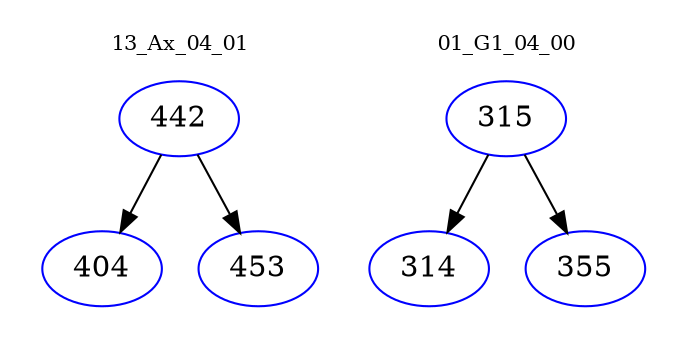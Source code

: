 digraph{
subgraph cluster_0 {
color = white
label = "13_Ax_04_01";
fontsize=10;
T0_442 [label="442", color="blue"]
T0_442 -> T0_404 [color="black"]
T0_404 [label="404", color="blue"]
T0_442 -> T0_453 [color="black"]
T0_453 [label="453", color="blue"]
}
subgraph cluster_1 {
color = white
label = "01_G1_04_00";
fontsize=10;
T1_315 [label="315", color="blue"]
T1_315 -> T1_314 [color="black"]
T1_314 [label="314", color="blue"]
T1_315 -> T1_355 [color="black"]
T1_355 [label="355", color="blue"]
}
}
